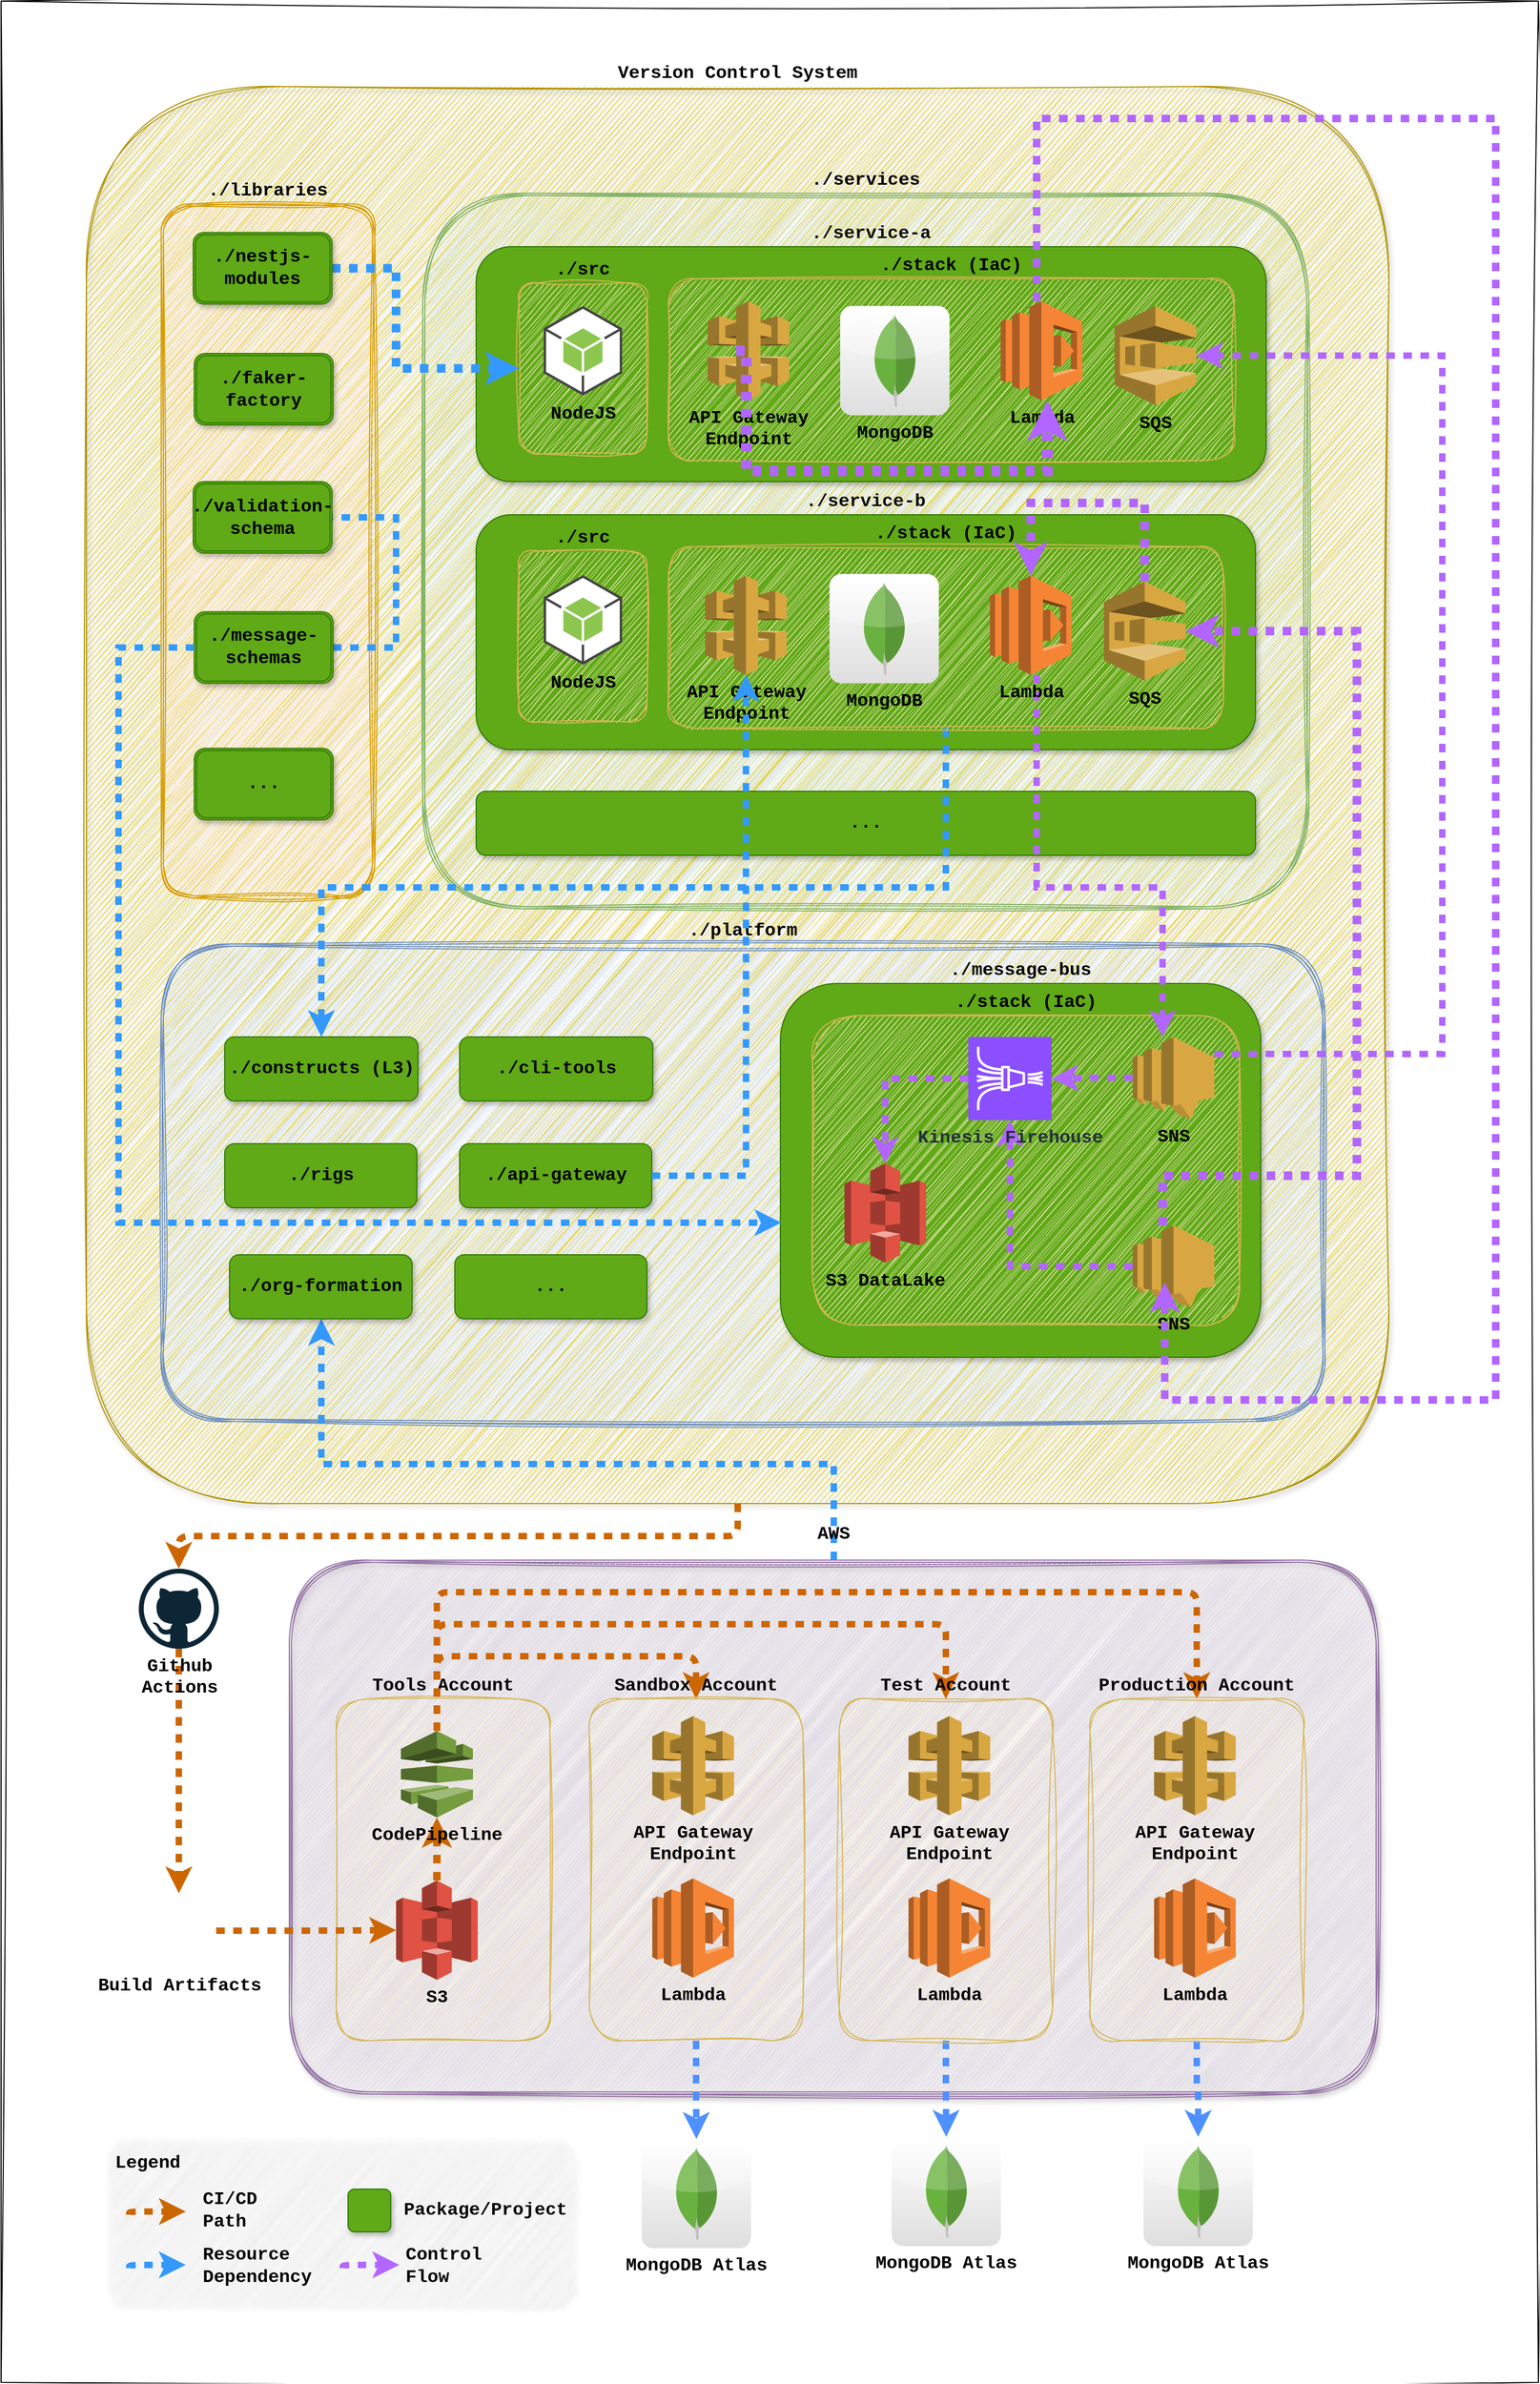 <mxfile version="22.0.8" type="device">
  <diagram name="Page-1" id="dF-n39GfI8d1odxkNiJK">
    <mxGraphModel dx="2049" dy="2144" grid="1" gridSize="10" guides="1" tooltips="1" connect="1" arrows="1" fold="1" page="1" pageScale="1" pageWidth="850" pageHeight="1100" math="0" shadow="0">
      <root>
        <mxCell id="0" />
        <mxCell id="1" parent="0" />
        <mxCell id="EI7FiWirIY5I7oA7hFFx-70" value="" style="rounded=0;whiteSpace=wrap;html=1;sketch=1;curveFitting=1;jiggle=2;fontFamily=Courier New;fontSize=17;fontStyle=1" parent="1" vertex="1">
          <mxGeometry x="720" y="-490" width="1440" height="2230" as="geometry" />
        </mxCell>
        <mxCell id="EI7FiWirIY5I7oA7hFFx-24" value="Version Control System" style="rounded=1;whiteSpace=wrap;html=1;labelPosition=center;verticalLabelPosition=top;align=center;verticalAlign=bottom;fillColor=#e3c800;fontColor=#000000;strokeColor=#B09500;sketch=1;curveFitting=1;jiggle=2;fontFamily=Courier New;fontSize=17;shadow=1;fontStyle=1" parent="1" vertex="1">
          <mxGeometry x="800" y="-410" width="1220" height="1327" as="geometry" />
        </mxCell>
        <mxCell id="EI7FiWirIY5I7oA7hFFx-10" value="./services" style="shape=ext;double=1;rounded=1;whiteSpace=wrap;html=1;labelPosition=center;verticalLabelPosition=top;align=center;verticalAlign=bottom;fillColor=#d5e8d4;strokeColor=#82b366;sketch=1;curveFitting=1;jiggle=2;fontFamily=Courier New;fontSize=17;fontStyle=1" parent="1" vertex="1">
          <mxGeometry x="1115" y="-310" width="830" height="670" as="geometry" />
        </mxCell>
        <mxCell id="WqGZrp7BVqVGv2jiAwjA-20" value="&lt;font color=&quot;#0d0d0d&quot; style=&quot;font-size: 17px;&quot;&gt;...&lt;/font&gt;" style="rounded=1;whiteSpace=wrap;html=1;labelPosition=center;verticalLabelPosition=middle;align=center;verticalAlign=middle;fillColor=#60a917;strokeColor=#2D7600;fontFamily=Courier New;fontSize=17;fontColor=#ffffff;glass=0;shadow=1;fontStyle=1" parent="1" vertex="1">
          <mxGeometry x="1165" y="250" width="730" height="60" as="geometry" />
        </mxCell>
        <mxCell id="EI7FiWirIY5I7oA7hFFx-61" value="./platform" style="shape=ext;double=1;rounded=1;whiteSpace=wrap;html=1;labelPosition=center;verticalLabelPosition=top;align=center;verticalAlign=bottom;fillColor=#dae8fc;strokeColor=#6c8ebf;sketch=1;curveFitting=1;jiggle=2;fontFamily=Courier New;fontSize=17;fontStyle=1" parent="1" vertex="1">
          <mxGeometry x="870" y="393" width="1090" height="447" as="geometry" />
        </mxCell>
        <mxCell id="gmSeYbMX4NVRiQZjB8PG-4" value="./message-bus" style="rounded=1;whiteSpace=wrap;html=1;fillColor=#60a917;strokeColor=#2D7600;fontFamily=Courier New;fontSize=17;fontColor=#050505;glass=0;shadow=1;labelPosition=center;verticalLabelPosition=top;align=center;verticalAlign=bottom;fontStyle=1" vertex="1" parent="1">
          <mxGeometry x="1450" y="430" width="450" height="350" as="geometry" />
        </mxCell>
        <mxCell id="gmSeYbMX4NVRiQZjB8PG-7" value="./stack (IaC)" style="rounded=1;whiteSpace=wrap;html=1;labelPosition=center;verticalLabelPosition=top;align=center;verticalAlign=bottom;sketch=1;curveFitting=1;jiggle=2;fontFamily=Courier New;fontSize=17;fillColor=#fff2cc;strokeColor=#d6b656;fontStyle=1" vertex="1" parent="1">
          <mxGeometry x="1480" y="460" width="400" height="290" as="geometry" />
        </mxCell>
        <mxCell id="WqGZrp7BVqVGv2jiAwjA-95" value="" style="rounded=1;whiteSpace=wrap;html=1;glass=0;shadow=1;sketch=1;curveFitting=1;jiggle=2;fillColor=#f5f5f5;fontColor=#333333;strokeColor=none;fontFamily=Courier New;fontSize=17;fontStyle=1" parent="1" vertex="1">
          <mxGeometry x="818" y="1510" width="440" height="160" as="geometry" />
        </mxCell>
        <mxCell id="gmSeYbMX4NVRiQZjB8PG-27" style="edgeStyle=orthogonalEdgeStyle;rounded=0;orthogonalLoop=1;jettySize=auto;html=1;flowAnimation=1;strokeWidth=6;strokeColor=#3399FF;fontFamily=Courier New;fontSize=17;fontStyle=1" edge="1" parent="1" source="EI7FiWirIY5I7oA7hFFx-66" target="EI7FiWirIY5I7oA7hFFx-23">
          <mxGeometry relative="1" as="geometry">
            <Array as="points">
              <mxPoint x="1500" y="880" />
              <mxPoint x="1020" y="880" />
            </Array>
          </mxGeometry>
        </mxCell>
        <mxCell id="EI7FiWirIY5I7oA7hFFx-66" value="&lt;div style=&quot;font-size: 17px;&quot;&gt;AWS&lt;/div&gt;&lt;div style=&quot;font-size: 17px;&quot;&gt;&lt;br style=&quot;font-size: 17px;&quot;&gt;&lt;/div&gt;" style="shape=ext;double=1;rounded=1;whiteSpace=wrap;html=1;labelPosition=center;verticalLabelPosition=top;align=center;verticalAlign=bottom;sketch=1;curveFitting=1;jiggle=2;fontFamily=Courier New;fontSize=17;spacing=-7;fillColor=#e1d5e7;strokeColor=#9673a6;shadow=1;fontStyle=1" parent="1" vertex="1">
          <mxGeometry x="990" y="970" width="1020" height="500" as="geometry" />
        </mxCell>
        <mxCell id="EI7FiWirIY5I7oA7hFFx-15" value="&lt;font color=&quot;#0d0d0d&quot; style=&quot;font-size: 17px;&quot;&gt;./service-a&lt;/font&gt;" style="rounded=1;whiteSpace=wrap;html=1;labelPosition=center;verticalLabelPosition=top;align=center;verticalAlign=bottom;fillColor=#60a917;strokeColor=#2D7600;fontFamily=Courier New;fontSize=17;fontColor=#ffffff;glass=0;shadow=1;fontStyle=1" parent="1" vertex="1">
          <mxGeometry x="1165" y="-260" width="740" height="220" as="geometry" />
        </mxCell>
        <mxCell id="WqGZrp7BVqVGv2jiAwjA-3" value="./src" style="rounded=1;whiteSpace=wrap;html=1;labelPosition=center;verticalLabelPosition=top;align=center;verticalAlign=bottom;sketch=1;curveFitting=1;jiggle=2;fontFamily=Courier New;fontSize=17;fillColor=#fff2cc;strokeColor=#d6b656;fontStyle=1" parent="1" vertex="1">
          <mxGeometry x="1205" y="-226" width="120" height="160" as="geometry" />
        </mxCell>
        <mxCell id="EI7FiWirIY5I7oA7hFFx-44" value="&lt;div style=&quot;font-size: 17px;&quot;&gt;Tools Account&lt;/div&gt;" style="rounded=1;whiteSpace=wrap;html=1;labelPosition=center;verticalLabelPosition=top;align=center;verticalAlign=bottom;fillColor=#fff2cc;strokeColor=#d6b656;sketch=1;curveFitting=1;jiggle=2;fontFamily=Courier New;fontSize=17;fontStyle=1" parent="1" vertex="1">
          <mxGeometry x="1034" y="1100" width="200" height="320" as="geometry" />
        </mxCell>
        <mxCell id="EI7FiWirIY5I7oA7hFFx-11" value="./libraries" style="shape=ext;double=1;rounded=1;whiteSpace=wrap;html=1;labelPosition=center;verticalLabelPosition=top;align=center;verticalAlign=bottom;fillColor=#ffe6cc;strokeColor=#d79b00;sketch=1;curveFitting=1;jiggle=2;fontFamily=Courier New;fontSize=17;fontStyle=1" parent="1" vertex="1">
          <mxGeometry x="870" y="-300" width="200" height="650" as="geometry" />
        </mxCell>
        <mxCell id="EI7FiWirIY5I7oA7hFFx-47" style="edgeStyle=orthogonalEdgeStyle;orthogonalLoop=0;jettySize=auto;html=1;strokeWidth=6;rounded=1;shadow=0;fontFamily=Courier New;fontSize=17;flowAnimation=1;strokeColor=#CC6600;arcSize=20;startFill=1;comic=0;enumerate=0;orthogonal=0;noJump=0;fontStyle=1" parent="1" source="EI7FiWirIY5I7oA7hFFx-24" target="EI7FiWirIY5I7oA7hFFx-5" edge="1">
          <mxGeometry relative="1" as="geometry">
            <mxPoint x="-280" y="530" as="targetPoint" />
          </mxGeometry>
        </mxCell>
        <mxCell id="EI7FiWirIY5I7oA7hFFx-17" value="./stack (IaC)" style="rounded=1;whiteSpace=wrap;html=1;labelPosition=center;verticalLabelPosition=top;align=center;verticalAlign=bottom;sketch=1;curveFitting=1;jiggle=2;fontFamily=Courier New;fontSize=17;fillColor=#fff2cc;strokeColor=#d6b656;fontStyle=1" parent="1" vertex="1">
          <mxGeometry x="1345" y="-230" width="530" height="170" as="geometry" />
        </mxCell>
        <mxCell id="EI7FiWirIY5I7oA7hFFx-1" value="&lt;div style=&quot;font-size: 17px;&quot;&gt;Lambda&lt;/div&gt;&lt;div style=&quot;font-size: 17px;&quot;&gt;&lt;br style=&quot;font-size: 17px;&quot;&gt;&lt;/div&gt;" style="outlineConnect=0;dashed=0;verticalLabelPosition=bottom;verticalAlign=top;align=center;html=1;shape=mxgraph.aws3.lambda;fillColor=#F58534;gradientColor=none;fontFamily=Courier New;fontSize=17;fontStyle=1" parent="1" vertex="1">
          <mxGeometry x="1656.25" y="-209" width="76.5" height="93" as="geometry" />
        </mxCell>
        <mxCell id="EI7FiWirIY5I7oA7hFFx-2" value="&lt;div style=&quot;font-size: 17px;&quot;&gt;API Gateway&lt;/div&gt;&lt;div style=&quot;font-size: 17px;&quot;&gt;Endpoint&lt;/div&gt;" style="outlineConnect=0;dashed=0;verticalLabelPosition=bottom;verticalAlign=top;align=center;html=1;shape=mxgraph.aws3.api_gateway;fillColor=#D9A741;gradientColor=none;fontFamily=Courier New;fontSize=17;fontStyle=1" parent="1" vertex="1">
          <mxGeometry x="1381.75" y="-209" width="76.5" height="93" as="geometry" />
        </mxCell>
        <mxCell id="EI7FiWirIY5I7oA7hFFx-75" style="edgeStyle=orthogonalEdgeStyle;rounded=0;orthogonalLoop=1;jettySize=auto;html=1;strokeWidth=7;fontFamily=Courier New;fontSize=17;strokeColor=#CC6600;flowAnimation=1;fontStyle=1" parent="1" source="EI7FiWirIY5I7oA7hFFx-4" target="EI7FiWirIY5I7oA7hFFx-7" edge="1">
          <mxGeometry relative="1" as="geometry" />
        </mxCell>
        <mxCell id="EI7FiWirIY5I7oA7hFFx-4" value="&lt;div style=&quot;font-size: 17px;&quot;&gt;S3&lt;/div&gt;" style="outlineConnect=0;dashed=0;verticalLabelPosition=bottom;verticalAlign=top;align=center;html=1;shape=mxgraph.aws3.s3;fillColor=#E05243;gradientColor=none;fontFamily=Courier New;fontSize=17;fontStyle=1" parent="1" vertex="1">
          <mxGeometry x="1090" y="1270" width="76.5" height="93" as="geometry" />
        </mxCell>
        <mxCell id="EI7FiWirIY5I7oA7hFFx-29" style="edgeStyle=orthogonalEdgeStyle;orthogonalLoop=0;jettySize=auto;html=1;strokeWidth=6;rounded=1;shadow=0;fontFamily=Courier New;fontSize=17;flowAnimation=1;strokeColor=#CC6600;arcSize=20;startFill=1;comic=0;enumerate=0;orthogonal=0;noJump=0;fontStyle=1" parent="1" source="EI7FiWirIY5I7oA7hFFx-5" target="EI7FiWirIY5I7oA7hFFx-6" edge="1">
          <mxGeometry relative="1" as="geometry" />
        </mxCell>
        <mxCell id="EI7FiWirIY5I7oA7hFFx-5" value="&lt;div style=&quot;font-size: 17px;&quot;&gt;Github&lt;/div&gt;&lt;div style=&quot;font-size: 17px;&quot;&gt;Actions&lt;br style=&quot;font-size: 17px;&quot;&gt;&lt;/div&gt;" style="dashed=0;outlineConnect=0;html=1;align=center;labelPosition=center;verticalLabelPosition=bottom;verticalAlign=top;shape=mxgraph.weblogos.github;fontFamily=Courier New;fontSize=17;fontStyle=1" parent="1" vertex="1">
          <mxGeometry x="849" y="978" width="75" height="75" as="geometry" />
        </mxCell>
        <mxCell id="EI7FiWirIY5I7oA7hFFx-26" style="edgeStyle=orthogonalEdgeStyle;orthogonalLoop=0;jettySize=auto;html=1;strokeWidth=6;rounded=1;shadow=0;fontFamily=Courier New;fontSize=17;flowAnimation=1;strokeColor=#CC6600;arcSize=20;startFill=1;comic=0;enumerate=0;orthogonal=0;noJump=0;fontStyle=1" parent="1" source="EI7FiWirIY5I7oA7hFFx-6" target="EI7FiWirIY5I7oA7hFFx-4" edge="1">
          <mxGeometry relative="1" as="geometry" />
        </mxCell>
        <mxCell id="WqGZrp7BVqVGv2jiAwjA-65" style="edgeStyle=orthogonalEdgeStyle;rounded=1;orthogonalLoop=0;jettySize=auto;html=1;strokeWidth=6;flowAnimation=1;strokeColor=#CC6600;arcSize=20;startFill=1;comic=0;enumerate=0;orthogonal=0;noJump=0;shadow=0;fontFamily=Courier New;fontSize=17;fontStyle=1" parent="1" source="EI7FiWirIY5I7oA7hFFx-7" target="WqGZrp7BVqVGv2jiAwjA-38" edge="1">
          <mxGeometry relative="1" as="geometry">
            <Array as="points">
              <mxPoint x="1128" y="1060" />
              <mxPoint x="1371" y="1060" />
            </Array>
          </mxGeometry>
        </mxCell>
        <mxCell id="WqGZrp7BVqVGv2jiAwjA-66" style="edgeStyle=orthogonalEdgeStyle;rounded=1;orthogonalLoop=0;jettySize=auto;html=1;strokeWidth=6;flowAnimation=1;strokeColor=#CC6600;arcSize=20;startFill=1;comic=0;enumerate=0;orthogonal=0;noJump=0;shadow=0;fontFamily=Courier New;fontSize=17;fontStyle=1" parent="1" source="EI7FiWirIY5I7oA7hFFx-7" target="WqGZrp7BVqVGv2jiAwjA-39" edge="1">
          <mxGeometry relative="1" as="geometry">
            <Array as="points">
              <mxPoint x="1128" y="1030" />
              <mxPoint x="1605" y="1030" />
            </Array>
          </mxGeometry>
        </mxCell>
        <mxCell id="WqGZrp7BVqVGv2jiAwjA-67" style="edgeStyle=orthogonalEdgeStyle;rounded=1;orthogonalLoop=0;jettySize=auto;html=1;strokeWidth=6;flowAnimation=1;strokeColor=#CC6600;arcSize=20;startFill=1;comic=0;enumerate=0;orthogonal=0;noJump=0;shadow=0;fontFamily=Courier New;fontSize=17;fontStyle=1" parent="1" source="EI7FiWirIY5I7oA7hFFx-7" target="WqGZrp7BVqVGv2jiAwjA-40" edge="1">
          <mxGeometry relative="1" as="geometry">
            <Array as="points">
              <mxPoint x="1128" y="1000" />
              <mxPoint x="1840" y="1000" />
            </Array>
          </mxGeometry>
        </mxCell>
        <mxCell id="EI7FiWirIY5I7oA7hFFx-7" value="&lt;div style=&quot;font-size: 17px;&quot;&gt;CodePipeline&lt;/div&gt;&lt;div style=&quot;font-size: 17px;&quot;&gt;&lt;br style=&quot;font-size: 17px;&quot;&gt;&lt;/div&gt;" style="outlineConnect=0;dashed=0;verticalLabelPosition=bottom;verticalAlign=top;align=center;html=1;shape=mxgraph.aws3.codepipeline;fillColor=#759C3E;gradientColor=none;fontFamily=Courier New;fontSize=17;fontStyle=1" parent="1" vertex="1">
          <mxGeometry x="1094.5" y="1130" width="67.5" height="81" as="geometry" />
        </mxCell>
        <mxCell id="EI7FiWirIY5I7oA7hFFx-21" value="./rigs" style="rounded=1;whiteSpace=wrap;html=1;fillColor=#60a917;strokeColor=#2D7600;glass=0;shadow=1;fontFamily=Courier New;fontSize=17;fontColor=#050505;fontStyle=1" parent="1" vertex="1">
          <mxGeometry x="929.5" y="580" width="180" height="60" as="geometry" />
        </mxCell>
        <mxCell id="EI7FiWirIY5I7oA7hFFx-22" value="&lt;div style=&quot;font-size: 17px;&quot;&gt;./constructs (L3)&lt;br style=&quot;font-size: 17px;&quot;&gt;&lt;/div&gt;" style="rounded=1;whiteSpace=wrap;html=1;fillColor=#60a917;strokeColor=#2D7600;fontFamily=Courier New;fontSize=17;fontColor=#050505;glass=0;shadow=1;fontStyle=1" parent="1" vertex="1">
          <mxGeometry x="929.5" y="480" width="181" height="60" as="geometry" />
        </mxCell>
        <mxCell id="EI7FiWirIY5I7oA7hFFx-23" value="./org-formation" style="rounded=1;whiteSpace=wrap;html=1;fillColor=#60a917;strokeColor=#2D7600;fontFamily=Courier New;fontSize=17;fontColor=#050505;glass=0;shadow=1;fontStyle=1" parent="1" vertex="1">
          <mxGeometry x="934" y="684" width="171" height="60" as="geometry" />
        </mxCell>
        <mxCell id="EI7FiWirIY5I7oA7hFFx-55" value="./faker-factory" style="shape=ext;double=1;rounded=1;whiteSpace=wrap;html=1;labelPosition=center;verticalLabelPosition=middle;align=center;verticalAlign=middle;fillColor=#60a917;strokeColor=#2D7600;fontFamily=Courier New;fontSize=17;fontColor=#000000;glass=0;shadow=1;fontStyle=1" parent="1" vertex="1">
          <mxGeometry x="901" y="-160" width="130" height="67" as="geometry" />
        </mxCell>
        <mxCell id="EI7FiWirIY5I7oA7hFFx-56" value="..." style="shape=ext;double=1;rounded=1;whiteSpace=wrap;html=1;labelPosition=center;verticalLabelPosition=middle;align=center;verticalAlign=middle;fillColor=#60a917;strokeColor=#2D7600;fontFamily=Courier New;fontSize=17;fontColor=#000000;glass=0;shadow=1;fontStyle=1" parent="1" vertex="1">
          <mxGeometry x="901" y="209.75" width="130" height="67" as="geometry" />
        </mxCell>
        <mxCell id="gmSeYbMX4NVRiQZjB8PG-39" style="edgeStyle=orthogonalEdgeStyle;rounded=0;orthogonalLoop=1;jettySize=auto;html=1;strokeColor=#3399FF;strokeWidth=8;flowAnimation=1;" edge="1" parent="1" source="EI7FiWirIY5I7oA7hFFx-59" target="WqGZrp7BVqVGv2jiAwjA-3">
          <mxGeometry relative="1" as="geometry">
            <Array as="points">
              <mxPoint x="1090" y="-240" />
              <mxPoint x="1090" y="-146" />
            </Array>
          </mxGeometry>
        </mxCell>
        <mxCell id="EI7FiWirIY5I7oA7hFFx-59" value="./nestjs-modules" style="shape=ext;double=1;rounded=1;whiteSpace=wrap;html=1;labelPosition=center;verticalLabelPosition=middle;align=center;verticalAlign=middle;fillColor=#60a917;strokeColor=#2D7600;fontFamily=Courier New;fontSize=17;fontColor=#000000;glass=0;shadow=1;fontStyle=1" parent="1" vertex="1">
          <mxGeometry x="900" y="-273.25" width="130" height="67" as="geometry" />
        </mxCell>
        <mxCell id="EI7FiWirIY5I7oA7hFFx-62" value="..." style="rounded=1;whiteSpace=wrap;html=1;fillColor=#60a917;strokeColor=#2D7600;fontFamily=Courier New;fontSize=17;fontColor=#050505;glass=0;shadow=1;fontStyle=1" parent="1" vertex="1">
          <mxGeometry x="1145" y="684" width="180" height="60" as="geometry" />
        </mxCell>
        <mxCell id="EI7FiWirIY5I7oA7hFFx-3" value="&lt;div style=&quot;font-size: 17px;&quot;&gt;NodeJS&lt;/div&gt;" style="outlineConnect=0;dashed=0;verticalLabelPosition=bottom;verticalAlign=top;align=center;html=1;shape=mxgraph.aws3.android;fillColor=#8CC64F;gradientColor=none;fontFamily=Courier New;fontSize=17;fontStyle=1" parent="1" vertex="1">
          <mxGeometry x="1228.25" y="-204.5" width="73.5" height="84" as="geometry" />
        </mxCell>
        <mxCell id="WqGZrp7BVqVGv2jiAwjA-7" value="&lt;font color=&quot;#0d0d0d&quot; style=&quot;font-size: 17px;&quot;&gt;./service-b&lt;/font&gt;" style="rounded=1;whiteSpace=wrap;html=1;labelPosition=center;verticalLabelPosition=top;align=center;verticalAlign=bottom;fillColor=#60a917;strokeColor=#2D7600;fontFamily=Courier New;fontSize=17;fontColor=#ffffff;glass=0;shadow=1;fontStyle=1" parent="1" vertex="1">
          <mxGeometry x="1165" y="-9" width="730" height="220" as="geometry" />
        </mxCell>
        <mxCell id="WqGZrp7BVqVGv2jiAwjA-8" value="./src" style="rounded=1;whiteSpace=wrap;html=1;labelPosition=center;verticalLabelPosition=top;align=center;verticalAlign=bottom;sketch=1;curveFitting=1;jiggle=2;fontFamily=Courier New;fontSize=17;fillColor=#fff2cc;strokeColor=#d6b656;fontStyle=1" parent="1" vertex="1">
          <mxGeometry x="1205" y="25" width="120" height="160" as="geometry" />
        </mxCell>
        <mxCell id="gmSeYbMX4NVRiQZjB8PG-26" style="edgeStyle=orthogonalEdgeStyle;rounded=0;orthogonalLoop=1;jettySize=auto;html=1;entryX=0.5;entryY=0;entryDx=0;entryDy=0;flowAnimation=1;strokeWidth=6;strokeColor=#3399FF;fontFamily=Courier New;fontSize=17;fontStyle=1" edge="1" parent="1" source="WqGZrp7BVqVGv2jiAwjA-9" target="EI7FiWirIY5I7oA7hFFx-22">
          <mxGeometry relative="1" as="geometry">
            <Array as="points">
              <mxPoint x="1605" y="340" />
              <mxPoint x="1020" y="340" />
            </Array>
          </mxGeometry>
        </mxCell>
        <mxCell id="WqGZrp7BVqVGv2jiAwjA-9" value="./stack (IaC)" style="rounded=1;whiteSpace=wrap;html=1;labelPosition=center;verticalLabelPosition=top;align=center;verticalAlign=bottom;sketch=1;curveFitting=1;jiggle=2;fontFamily=Courier New;fontSize=17;fillColor=#fff2cc;strokeColor=#d6b656;fontStyle=1" parent="1" vertex="1">
          <mxGeometry x="1345" y="21" width="520" height="170" as="geometry" />
        </mxCell>
        <mxCell id="gmSeYbMX4NVRiQZjB8PG-21" style="edgeStyle=orthogonalEdgeStyle;rounded=0;orthogonalLoop=1;jettySize=auto;html=1;flowAnimation=1;strokeWidth=6;strokeColor=#B266FF;fontFamily=Courier New;fontSize=17;fontStyle=1" edge="1" parent="1" source="WqGZrp7BVqVGv2jiAwjA-10" target="gmSeYbMX4NVRiQZjB8PG-11">
          <mxGeometry relative="1" as="geometry">
            <Array as="points">
              <mxPoint x="1690" y="340" />
              <mxPoint x="1808" y="340" />
            </Array>
          </mxGeometry>
        </mxCell>
        <mxCell id="WqGZrp7BVqVGv2jiAwjA-10" value="&lt;div style=&quot;font-size: 17px;&quot;&gt;Lambda&lt;/div&gt;" style="outlineConnect=0;dashed=0;verticalLabelPosition=bottom;verticalAlign=top;align=center;html=1;shape=mxgraph.aws3.lambda;fillColor=#F58534;gradientColor=none;fontFamily=Courier New;fontSize=17;fontStyle=1" parent="1" vertex="1">
          <mxGeometry x="1646.25" y="48" width="76.5" height="93" as="geometry" />
        </mxCell>
        <mxCell id="WqGZrp7BVqVGv2jiAwjA-11" value="&lt;div style=&quot;font-size: 17px;&quot;&gt;NodeJS&lt;/div&gt;" style="outlineConnect=0;dashed=0;verticalLabelPosition=bottom;verticalAlign=top;align=center;html=1;shape=mxgraph.aws3.android;fillColor=#8CC64F;gradientColor=none;fontFamily=Courier New;fontSize=17;fontStyle=1" parent="1" vertex="1">
          <mxGeometry x="1228.25" y="47.5" width="73.5" height="84" as="geometry" />
        </mxCell>
        <mxCell id="gmSeYbMX4NVRiQZjB8PG-34" style="edgeStyle=orthogonalEdgeStyle;rounded=0;orthogonalLoop=1;jettySize=auto;html=1;strokeColor=#B266FF;strokeWidth=10;flowAnimation=1;exitX=0.35;exitY=0.5;exitDx=0;exitDy=0;exitPerimeter=0;fontFamily=Courier New;fontSize=17;fontStyle=1" edge="1" parent="1" source="EI7FiWirIY5I7oA7hFFx-2" target="EI7FiWirIY5I7oA7hFFx-1">
          <mxGeometry relative="1" as="geometry">
            <Array as="points">
              <mxPoint x="1418" y="-162" />
              <mxPoint x="1418" y="-50" />
              <mxPoint x="1700" y="-50" />
            </Array>
          </mxGeometry>
        </mxCell>
        <mxCell id="WqGZrp7BVqVGv2jiAwjA-21" value="&lt;div style=&quot;font-size: 17px;&quot;&gt;API Gateway&lt;/div&gt;&lt;div style=&quot;font-size: 17px;&quot;&gt;Endpoint&lt;/div&gt;" style="outlineConnect=0;dashed=0;verticalLabelPosition=bottom;verticalAlign=top;align=center;html=1;shape=mxgraph.aws3.api_gateway;fillColor=#D9A741;gradientColor=none;fontFamily=Courier New;fontSize=17;fontStyle=1" parent="1" vertex="1">
          <mxGeometry x="1379.5" y="48" width="76.5" height="93" as="geometry" />
        </mxCell>
        <mxCell id="WqGZrp7BVqVGv2jiAwjA-22" value="MongoDB" style="dashed=0;outlineConnect=0;html=1;align=center;labelPosition=center;verticalLabelPosition=bottom;verticalAlign=top;shape=mxgraph.webicons.mongodb;gradientColor=#DFDEDE;fontSize=17;fontFamily=Courier New;fontStyle=1" parent="1" vertex="1">
          <mxGeometry x="1506" y="-204.5" width="102.4" height="102.4" as="geometry" />
        </mxCell>
        <mxCell id="WqGZrp7BVqVGv2jiAwjA-70" style="edgeStyle=orthogonalEdgeStyle;rounded=1;orthogonalLoop=0;jettySize=auto;html=1;strokeWidth=6;flowAnimation=1;strokeColor=#4F90FF;arcSize=20;startFill=1;comic=0;enumerate=0;orthogonal=0;noJump=0;shadow=0;fontFamily=Courier New;fontSize=17;fontStyle=1" parent="1" source="WqGZrp7BVqVGv2jiAwjA-38" target="WqGZrp7BVqVGv2jiAwjA-56" edge="1">
          <mxGeometry relative="1" as="geometry" />
        </mxCell>
        <mxCell id="WqGZrp7BVqVGv2jiAwjA-38" value="Sandbox Account" style="rounded=1;whiteSpace=wrap;html=1;labelPosition=center;verticalLabelPosition=top;align=center;verticalAlign=bottom;fillColor=#fff2cc;strokeColor=#d6b656;sketch=1;curveFitting=1;jiggle=2;fontFamily=Courier New;fontSize=17;fontStyle=1" parent="1" vertex="1">
          <mxGeometry x="1271" y="1100" width="200" height="320" as="geometry" />
        </mxCell>
        <mxCell id="WqGZrp7BVqVGv2jiAwjA-71" style="edgeStyle=orthogonalEdgeStyle;rounded=1;orthogonalLoop=0;jettySize=auto;html=1;strokeWidth=6;flowAnimation=1;strokeColor=#4F90FF;arcSize=20;startFill=1;comic=0;enumerate=0;orthogonal=0;noJump=0;shadow=0;fontFamily=Courier New;fontSize=17;fontStyle=1" parent="1" source="WqGZrp7BVqVGv2jiAwjA-39" target="WqGZrp7BVqVGv2jiAwjA-57" edge="1">
          <mxGeometry relative="1" as="geometry" />
        </mxCell>
        <mxCell id="WqGZrp7BVqVGv2jiAwjA-39" value="Test Account" style="rounded=1;whiteSpace=wrap;html=1;labelPosition=center;verticalLabelPosition=top;align=center;verticalAlign=bottom;fillColor=#fff2cc;strokeColor=#d6b656;sketch=1;curveFitting=1;jiggle=2;fontFamily=Courier New;fontSize=17;fontStyle=1" parent="1" vertex="1">
          <mxGeometry x="1505" y="1100" width="200" height="320" as="geometry" />
        </mxCell>
        <mxCell id="WqGZrp7BVqVGv2jiAwjA-72" style="edgeStyle=orthogonalEdgeStyle;rounded=1;orthogonalLoop=0;jettySize=auto;html=1;strokeWidth=6;flowAnimation=1;strokeColor=#4F90FF;arcSize=20;startFill=1;comic=0;enumerate=0;orthogonal=0;noJump=0;shadow=0;fontFamily=Courier New;fontSize=17;fontStyle=1" parent="1" source="WqGZrp7BVqVGv2jiAwjA-40" target="WqGZrp7BVqVGv2jiAwjA-58" edge="1">
          <mxGeometry relative="1" as="geometry" />
        </mxCell>
        <mxCell id="WqGZrp7BVqVGv2jiAwjA-40" value="Production Account" style="rounded=1;whiteSpace=wrap;html=1;labelPosition=center;verticalLabelPosition=top;align=center;verticalAlign=bottom;fillColor=#fff2cc;strokeColor=#d6b656;sketch=1;curveFitting=1;jiggle=2;fontFamily=Courier New;fontSize=17;fontStyle=1" parent="1" vertex="1">
          <mxGeometry x="1740" y="1100" width="200" height="320" as="geometry" />
        </mxCell>
        <mxCell id="WqGZrp7BVqVGv2jiAwjA-45" value="&lt;div style=&quot;font-size: 17px;&quot;&gt;Lambda&lt;/div&gt;" style="outlineConnect=0;dashed=0;verticalLabelPosition=bottom;verticalAlign=top;align=center;html=1;shape=mxgraph.aws3.lambda;fillColor=#F58534;gradientColor=none;fontFamily=Courier New;fontSize=17;fontStyle=1" parent="1" vertex="1">
          <mxGeometry x="1330" y="1268" width="76.5" height="93" as="geometry" />
        </mxCell>
        <mxCell id="WqGZrp7BVqVGv2jiAwjA-48" value="&lt;div style=&quot;font-size: 17px;&quot;&gt;API Gateway&lt;/div&gt;&lt;div style=&quot;font-size: 17px;&quot;&gt;Endpoint&lt;/div&gt;" style="outlineConnect=0;dashed=0;verticalLabelPosition=bottom;verticalAlign=top;align=center;html=1;shape=mxgraph.aws3.api_gateway;fillColor=#D9A741;gradientColor=none;fontFamily=Courier New;fontSize=17;fontStyle=1" parent="1" vertex="1">
          <mxGeometry x="1330" y="1116" width="76.5" height="93" as="geometry" />
        </mxCell>
        <mxCell id="WqGZrp7BVqVGv2jiAwjA-50" value="&lt;div style=&quot;font-size: 17px;&quot;&gt;Lambda&lt;/div&gt;" style="outlineConnect=0;dashed=0;verticalLabelPosition=bottom;verticalAlign=top;align=center;html=1;shape=mxgraph.aws3.lambda;fillColor=#F58534;gradientColor=none;fontFamily=Courier New;fontSize=17;fontStyle=1" parent="1" vertex="1">
          <mxGeometry x="1570" y="1268" width="76.5" height="93" as="geometry" />
        </mxCell>
        <mxCell id="WqGZrp7BVqVGv2jiAwjA-52" value="&lt;div style=&quot;font-size: 17px;&quot;&gt;API Gateway&lt;/div&gt;&lt;div style=&quot;font-size: 17px;&quot;&gt;Endpoint&lt;/div&gt;" style="outlineConnect=0;dashed=0;verticalLabelPosition=bottom;verticalAlign=top;align=center;html=1;shape=mxgraph.aws3.api_gateway;fillColor=#D9A741;gradientColor=none;fontFamily=Courier New;fontSize=17;fontStyle=1" parent="1" vertex="1">
          <mxGeometry x="1570" y="1116" width="76.5" height="93" as="geometry" />
        </mxCell>
        <mxCell id="WqGZrp7BVqVGv2jiAwjA-53" value="&lt;div style=&quot;font-size: 17px;&quot;&gt;Lambda&lt;/div&gt;" style="outlineConnect=0;dashed=0;verticalLabelPosition=bottom;verticalAlign=top;align=center;html=1;shape=mxgraph.aws3.lambda;fillColor=#F58534;gradientColor=none;fontFamily=Courier New;fontSize=17;fontStyle=1" parent="1" vertex="1">
          <mxGeometry x="1800" y="1268" width="76.5" height="93" as="geometry" />
        </mxCell>
        <mxCell id="WqGZrp7BVqVGv2jiAwjA-55" value="&lt;div style=&quot;font-size: 17px;&quot;&gt;API Gateway&lt;/div&gt;&lt;div style=&quot;font-size: 17px;&quot;&gt;Endpoint&lt;/div&gt;" style="outlineConnect=0;dashed=0;verticalLabelPosition=bottom;verticalAlign=top;align=center;html=1;shape=mxgraph.aws3.api_gateway;fillColor=#D9A741;gradientColor=none;fontFamily=Courier New;fontSize=17;fontStyle=1" parent="1" vertex="1">
          <mxGeometry x="1800" y="1116" width="76.5" height="93" as="geometry" />
        </mxCell>
        <mxCell id="WqGZrp7BVqVGv2jiAwjA-56" value="MongoDB Atlas" style="dashed=0;outlineConnect=0;html=1;align=center;labelPosition=center;verticalLabelPosition=bottom;verticalAlign=top;shape=mxgraph.webicons.mongodb;gradientColor=#DFDEDE;fontSize=17;fontFamily=Courier New;fontStyle=1" parent="1" vertex="1">
          <mxGeometry x="1320.1" y="1512" width="102.4" height="102.4" as="geometry" />
        </mxCell>
        <mxCell id="WqGZrp7BVqVGv2jiAwjA-57" value="MongoDB Atlas" style="dashed=0;outlineConnect=0;html=1;align=center;labelPosition=center;verticalLabelPosition=bottom;verticalAlign=top;shape=mxgraph.webicons.mongodb;gradientColor=#DFDEDE;fontSize=17;fontFamily=Courier New;fontStyle=1" parent="1" vertex="1">
          <mxGeometry x="1554.1" y="1510" width="102.4" height="102.4" as="geometry" />
        </mxCell>
        <mxCell id="WqGZrp7BVqVGv2jiAwjA-58" value="MongoDB Atlas" style="dashed=0;outlineConnect=0;html=1;align=center;labelPosition=center;verticalLabelPosition=bottom;verticalAlign=top;shape=mxgraph.webicons.mongodb;gradientColor=#DFDEDE;fontSize=17;fontFamily=Courier New;fontStyle=1" parent="1" vertex="1">
          <mxGeometry x="1790.1" y="1510" width="102.4" height="102.4" as="geometry" />
        </mxCell>
        <mxCell id="WqGZrp7BVqVGv2jiAwjA-68" value="MongoDB" style="dashed=0;outlineConnect=0;html=1;align=center;labelPosition=center;verticalLabelPosition=bottom;verticalAlign=top;shape=mxgraph.webicons.mongodb;gradientColor=#DFDEDE;fontSize=17;fontFamily=Courier New;fontStyle=1" parent="1" vertex="1">
          <mxGeometry x="1496" y="46.5" width="102.4" height="102.4" as="geometry" />
        </mxCell>
        <mxCell id="WqGZrp7BVqVGv2jiAwjA-78" value="&amp;nbsp;Package/Project" style="rounded=1;whiteSpace=wrap;html=1;fillColor=#60a917;strokeColor=#2D7600;glass=0;shadow=1;fontFamily=Courier New;fontSize=17;fontColor=#050505;labelPosition=right;verticalLabelPosition=middle;align=left;verticalAlign=middle;fontStyle=1" parent="1" vertex="1">
          <mxGeometry x="1045" y="1559" width="40" height="40" as="geometry" />
        </mxCell>
        <mxCell id="WqGZrp7BVqVGv2jiAwjA-85" style="edgeStyle=orthogonalEdgeStyle;orthogonalLoop=0;jettySize=auto;html=1;strokeWidth=6;rounded=1;shadow=0;fontFamily=Courier New;fontSize=17;flowAnimation=1;strokeColor=#CC6600;arcSize=20;startFill=1;comic=0;enumerate=0;orthogonal=0;noJump=0;fontStyle=1" parent="1" edge="1">
          <mxGeometry relative="1" as="geometry">
            <mxPoint x="840" y="1583" as="sourcePoint" />
            <mxPoint x="893" y="1580" as="targetPoint" />
            <Array as="points">
              <mxPoint x="860" y="1580" />
              <mxPoint x="860" y="1580" />
            </Array>
          </mxGeometry>
        </mxCell>
        <mxCell id="WqGZrp7BVqVGv2jiAwjA-86" style="edgeStyle=orthogonalEdgeStyle;orthogonalLoop=0;jettySize=auto;html=1;strokeWidth=6;rounded=1;shadow=0;fontFamily=Courier New;fontSize=17;flowAnimation=1;strokeColor=#3399FF;arcSize=20;startFill=1;comic=0;enumerate=0;orthogonal=0;noJump=0;fontStyle=1" parent="1" edge="1">
          <mxGeometry relative="1" as="geometry">
            <mxPoint x="840" y="1633" as="sourcePoint" />
            <mxPoint x="893" y="1630" as="targetPoint" />
            <Array as="points">
              <mxPoint x="860" y="1630" />
              <mxPoint x="860" y="1630" />
            </Array>
          </mxGeometry>
        </mxCell>
        <mxCell id="WqGZrp7BVqVGv2jiAwjA-87" value="CI/CD Path" style="rounded=1;whiteSpace=wrap;html=1;fillColor=none;strokeColor=none;glass=0;shadow=1;fontFamily=Courier New;fontSize=17;fontColor=#050505;labelPosition=right;verticalLabelPosition=middle;align=left;verticalAlign=middle;fontStyle=1" parent="1" vertex="1">
          <mxGeometry x="867" y="1559" width="40" height="40" as="geometry" />
        </mxCell>
        <mxCell id="WqGZrp7BVqVGv2jiAwjA-88" value="Resource Dependency" style="rounded=1;whiteSpace=wrap;html=1;fillColor=none;strokeColor=none;glass=0;shadow=1;fontFamily=Courier New;fontSize=17;fontColor=#050505;labelPosition=right;verticalLabelPosition=middle;align=left;verticalAlign=middle;fontStyle=1" parent="1" vertex="1">
          <mxGeometry x="867" y="1611" width="40" height="40" as="geometry" />
        </mxCell>
        <mxCell id="WqGZrp7BVqVGv2jiAwjA-91" value="&lt;font style=&quot;font-size: 17px;&quot;&gt;Legend&lt;/font&gt;" style="text;html=1;align=center;verticalAlign=middle;resizable=0;points=[];autosize=1;strokeColor=none;fillColor=none;fontFamily=Courier New;fontSize=17;fontStyle=1" parent="1" vertex="1">
          <mxGeometry x="817" y="1520" width="80" height="30" as="geometry" />
        </mxCell>
        <mxCell id="EI7FiWirIY5I7oA7hFFx-6" value="&lt;div style=&quot;font-size: 17px;&quot;&gt;Build Artifacts&lt;/div&gt;" style="shape=image;html=1;verticalAlign=top;verticalLabelPosition=bottom;labelBackgroundColor=#ffffff;imageAspect=0;aspect=fixed;image=https://cdn0.iconfinder.com/data/icons/file-type-19/512/file__zip__compressed_-128.png;sketch=1;curveFitting=1;jiggle=2;fontFamily=Courier New;fontSize=17;fontStyle=1" parent="1" vertex="1">
          <mxGeometry x="851.5" y="1282" width="70" height="70" as="geometry" />
        </mxCell>
        <mxCell id="gmSeYbMX4NVRiQZjB8PG-1" value="&lt;div style=&quot;font-size: 17px;&quot;&gt;SQS&lt;/div&gt;" style="outlineConnect=0;dashed=0;verticalLabelPosition=bottom;verticalAlign=top;align=center;html=1;shape=mxgraph.aws3.sqs;fillColor=#D9A741;gradientColor=none;fontFamily=Courier New;fontSize=17;fontStyle=1" vertex="1" parent="1">
          <mxGeometry x="1763" y="-204.5" width="76.5" height="93" as="geometry" />
        </mxCell>
        <mxCell id="gmSeYbMX4NVRiQZjB8PG-13" style="edgeStyle=orthogonalEdgeStyle;rounded=0;orthogonalLoop=1;jettySize=auto;html=1;flowAnimation=1;strokeWidth=6;strokeColor=#B266FF;fontFamily=Courier New;fontSize=17;fontStyle=1" edge="1" parent="1" source="gmSeYbMX4NVRiQZjB8PG-5" target="gmSeYbMX4NVRiQZjB8PG-10">
          <mxGeometry relative="1" as="geometry" />
        </mxCell>
        <mxCell id="gmSeYbMX4NVRiQZjB8PG-35" style="edgeStyle=orthogonalEdgeStyle;rounded=0;orthogonalLoop=1;jettySize=auto;html=1;strokeColor=#B266FF;strokeWidth=8;flowAnimation=1;fontFamily=Courier New;fontSize=17;fontStyle=1" edge="1" parent="1" source="gmSeYbMX4NVRiQZjB8PG-5" target="gmSeYbMX4NVRiQZjB8PG-16">
          <mxGeometry relative="1" as="geometry">
            <Array as="points">
              <mxPoint x="1808" y="610" />
              <mxPoint x="1990" y="610" />
              <mxPoint x="1990" y="100" />
            </Array>
          </mxGeometry>
        </mxCell>
        <mxCell id="gmSeYbMX4NVRiQZjB8PG-5" value="SNS" style="outlineConnect=0;dashed=0;verticalLabelPosition=bottom;verticalAlign=top;align=center;html=1;shape=mxgraph.aws3.sns;fillColor=#D9A741;gradientColor=none;fontFamily=Courier New;fontSize=17;fontStyle=1" vertex="1" parent="1">
          <mxGeometry x="1780" y="656.5" width="76.5" height="76.5" as="geometry" />
        </mxCell>
        <mxCell id="gmSeYbMX4NVRiQZjB8PG-24" style="edgeStyle=orthogonalEdgeStyle;rounded=0;orthogonalLoop=1;jettySize=auto;html=1;entryX=0;entryY=0.5;entryDx=0;entryDy=0;flowAnimation=1;strokeWidth=6;strokeColor=#3399FF;fontFamily=Courier New;fontSize=17;fontStyle=1" edge="1" parent="1" source="gmSeYbMX4NVRiQZjB8PG-6" target="gmSeYbMX4NVRiQZjB8PG-8">
          <mxGeometry relative="1" as="geometry">
            <Array as="points">
              <mxPoint x="1090" y="115" />
              <mxPoint x="1090" y="-6" />
            </Array>
          </mxGeometry>
        </mxCell>
        <mxCell id="gmSeYbMX4NVRiQZjB8PG-6" value="./message-schemas" style="shape=ext;double=1;rounded=1;whiteSpace=wrap;html=1;labelPosition=center;verticalLabelPosition=middle;align=center;verticalAlign=middle;fillColor=#60a917;strokeColor=#2D7600;fontFamily=Courier New;fontSize=17;fontColor=#000000;glass=0;shadow=1;fontStyle=1" vertex="1" parent="1">
          <mxGeometry x="901" y="81.9" width="130" height="67" as="geometry" />
        </mxCell>
        <mxCell id="gmSeYbMX4NVRiQZjB8PG-8" value="./validation-schema" style="shape=ext;double=1;rounded=1;whiteSpace=wrap;html=1;labelPosition=center;verticalLabelPosition=middle;align=center;verticalAlign=middle;fillColor=#60a917;strokeColor=#2D7600;fontFamily=Courier New;fontSize=17;fontColor=#000000;glass=0;shadow=1;fontStyle=1" vertex="1" parent="1">
          <mxGeometry x="900" y="-40.0" width="130" height="67" as="geometry" />
        </mxCell>
        <mxCell id="gmSeYbMX4NVRiQZjB8PG-9" value="&lt;div style=&quot;font-size: 17px;&quot;&gt;S3 DataLake&lt;/div&gt;&lt;div style=&quot;font-size: 17px;&quot;&gt;&lt;br style=&quot;font-size: 17px;&quot;&gt;&lt;/div&gt;" style="outlineConnect=0;dashed=0;verticalLabelPosition=bottom;verticalAlign=top;align=center;html=1;shape=mxgraph.aws3.s3;fillColor=#E05243;gradientColor=none;fontFamily=Courier New;fontSize=17;fontStyle=1" vertex="1" parent="1">
          <mxGeometry x="1510" y="598.5" width="76.5" height="93" as="geometry" />
        </mxCell>
        <mxCell id="gmSeYbMX4NVRiQZjB8PG-15" style="edgeStyle=orthogonalEdgeStyle;rounded=0;orthogonalLoop=1;jettySize=auto;html=1;flowAnimation=1;strokeWidth=6;strokeColor=#B266FF;fontFamily=Courier New;fontSize=17;fontStyle=1" edge="1" parent="1" source="gmSeYbMX4NVRiQZjB8PG-10" target="gmSeYbMX4NVRiQZjB8PG-9">
          <mxGeometry relative="1" as="geometry" />
        </mxCell>
        <mxCell id="gmSeYbMX4NVRiQZjB8PG-10" value="&lt;div style=&quot;font-size: 17px;&quot;&gt;Kinesis Firehouse&lt;/div&gt;" style="sketch=0;points=[[0,0,0],[0.25,0,0],[0.5,0,0],[0.75,0,0],[1,0,0],[0,1,0],[0.25,1,0],[0.5,1,0],[0.75,1,0],[1,1,0],[0,0.25,0],[0,0.5,0],[0,0.75,0],[1,0.25,0],[1,0.5,0],[1,0.75,0]];outlineConnect=0;fontColor=#232F3E;fillColor=#8C4FFF;strokeColor=#ffffff;dashed=0;verticalLabelPosition=bottom;verticalAlign=top;align=center;html=1;fontSize=17;fontStyle=1;aspect=fixed;shape=mxgraph.aws4.resourceIcon;resIcon=mxgraph.aws4.kinesis_data_firehose;fontFamily=Courier New;" vertex="1" parent="1">
          <mxGeometry x="1626" y="480" width="78" height="78" as="geometry" />
        </mxCell>
        <mxCell id="gmSeYbMX4NVRiQZjB8PG-12" style="edgeStyle=orthogonalEdgeStyle;rounded=0;orthogonalLoop=1;jettySize=auto;html=1;flowAnimation=1;strokeWidth=6;strokeColor=#B266FF;fontFamily=Courier New;fontSize=17;fontStyle=1" edge="1" parent="1" source="gmSeYbMX4NVRiQZjB8PG-11" target="gmSeYbMX4NVRiQZjB8PG-10">
          <mxGeometry relative="1" as="geometry" />
        </mxCell>
        <mxCell id="gmSeYbMX4NVRiQZjB8PG-11" value="SNS" style="outlineConnect=0;dashed=0;verticalLabelPosition=bottom;verticalAlign=top;align=center;html=1;shape=mxgraph.aws3.sns;fillColor=#D9A741;gradientColor=none;fontFamily=Courier New;fontSize=17;fontStyle=1" vertex="1" parent="1">
          <mxGeometry x="1780" y="480" width="76.5" height="76.5" as="geometry" />
        </mxCell>
        <mxCell id="gmSeYbMX4NVRiQZjB8PG-16" value="&lt;div style=&quot;font-size: 17px;&quot;&gt;SQS&lt;/div&gt;" style="outlineConnect=0;dashed=0;verticalLabelPosition=bottom;verticalAlign=top;align=center;html=1;shape=mxgraph.aws3.sqs;fillColor=#D9A741;gradientColor=none;fontFamily=Courier New;fontSize=17;fontStyle=1" vertex="1" parent="1">
          <mxGeometry x="1753" y="53.5" width="76.5" height="93" as="geometry" />
        </mxCell>
        <mxCell id="gmSeYbMX4NVRiQZjB8PG-17" value="./cli-tools" style="rounded=1;whiteSpace=wrap;html=1;fillColor=#60a917;strokeColor=#2D7600;fontFamily=Courier New;fontSize=17;fontColor=#050505;glass=0;shadow=1;fontStyle=1" vertex="1" parent="1">
          <mxGeometry x="1149.5" y="480" width="181" height="60" as="geometry" />
        </mxCell>
        <mxCell id="gmSeYbMX4NVRiQZjB8PG-18" value="./api-gateway" style="rounded=1;whiteSpace=wrap;html=1;fillColor=#60a917;strokeColor=#2D7600;glass=0;shadow=1;fontFamily=Courier New;fontSize=17;fontColor=#050505;fontStyle=1" vertex="1" parent="1">
          <mxGeometry x="1149.5" y="580" width="180" height="60" as="geometry" />
        </mxCell>
        <mxCell id="gmSeYbMX4NVRiQZjB8PG-19" style="edgeStyle=orthogonalEdgeStyle;rounded=0;orthogonalLoop=1;jettySize=auto;html=1;flowAnimation=1;strokeWidth=6;strokeColor=#B266FF;fontFamily=Courier New;fontSize=17;fontStyle=1" edge="1" parent="1" source="gmSeYbMX4NVRiQZjB8PG-11" target="gmSeYbMX4NVRiQZjB8PG-1">
          <mxGeometry relative="1" as="geometry">
            <Array as="points">
              <mxPoint x="2070" y="496" />
              <mxPoint x="2070" y="-158" />
            </Array>
          </mxGeometry>
        </mxCell>
        <mxCell id="gmSeYbMX4NVRiQZjB8PG-22" style="edgeStyle=orthogonalEdgeStyle;rounded=0;orthogonalLoop=1;jettySize=auto;html=1;entryX=0.5;entryY=1;entryDx=0;entryDy=0;entryPerimeter=0;flowAnimation=1;strokeWidth=6;strokeColor=#3399FF;fontFamily=Courier New;fontSize=17;fontStyle=1" edge="1" parent="1" source="gmSeYbMX4NVRiQZjB8PG-18" target="WqGZrp7BVqVGv2jiAwjA-21">
          <mxGeometry relative="1" as="geometry" />
        </mxCell>
        <mxCell id="gmSeYbMX4NVRiQZjB8PG-25" style="edgeStyle=orthogonalEdgeStyle;rounded=0;orthogonalLoop=1;jettySize=auto;html=1;entryX=0.002;entryY=0.64;entryDx=0;entryDy=0;entryPerimeter=0;flowAnimation=1;strokeWidth=6;strokeColor=#3399FF;fontFamily=Courier New;fontSize=17;fontStyle=1" edge="1" parent="1" source="gmSeYbMX4NVRiQZjB8PG-6" target="gmSeYbMX4NVRiQZjB8PG-4">
          <mxGeometry relative="1" as="geometry">
            <Array as="points">
              <mxPoint x="830" y="115" />
              <mxPoint x="830" y="654" />
            </Array>
          </mxGeometry>
        </mxCell>
        <mxCell id="gmSeYbMX4NVRiQZjB8PG-29" style="edgeStyle=orthogonalEdgeStyle;orthogonalLoop=0;jettySize=auto;html=1;strokeWidth=6;rounded=1;shadow=0;fontFamily=Courier New;fontSize=17;flowAnimation=1;strokeColor=#B266FF;arcSize=20;startFill=1;comic=0;enumerate=0;orthogonal=0;noJump=0;fontStyle=1" edge="1" parent="1">
          <mxGeometry relative="1" as="geometry">
            <mxPoint x="1040" y="1633" as="sourcePoint" />
            <mxPoint x="1093" y="1630" as="targetPoint" />
            <Array as="points">
              <mxPoint x="1060" y="1630" />
              <mxPoint x="1060" y="1630" />
            </Array>
          </mxGeometry>
        </mxCell>
        <mxCell id="gmSeYbMX4NVRiQZjB8PG-30" value="Control Flow" style="rounded=1;whiteSpace=wrap;html=1;fillColor=none;strokeColor=none;glass=0;shadow=1;fontFamily=Courier New;fontSize=17;fontColor=#050505;labelPosition=right;verticalLabelPosition=middle;align=left;verticalAlign=middle;fontStyle=1" vertex="1" parent="1">
          <mxGeometry x="1057" y="1611" width="40" height="40" as="geometry" />
        </mxCell>
        <mxCell id="gmSeYbMX4NVRiQZjB8PG-32" style="edgeStyle=orthogonalEdgeStyle;rounded=0;orthogonalLoop=1;jettySize=auto;html=1;entryX=0.5;entryY=0;entryDx=0;entryDy=0;entryPerimeter=0;strokeWidth=8;flowAnimation=1;strokeColor=#B266FF;fontFamily=Courier New;fontSize=17;fontStyle=1" edge="1" parent="1" source="gmSeYbMX4NVRiQZjB8PG-16" target="WqGZrp7BVqVGv2jiAwjA-10">
          <mxGeometry relative="1" as="geometry">
            <Array as="points">
              <mxPoint x="1791" y="-20" />
              <mxPoint x="1685" y="-20" />
            </Array>
          </mxGeometry>
        </mxCell>
        <mxCell id="gmSeYbMX4NVRiQZjB8PG-38" style="edgeStyle=orthogonalEdgeStyle;rounded=0;orthogonalLoop=1;jettySize=auto;html=1;entryX=0.392;entryY=0.699;entryDx=0;entryDy=0;entryPerimeter=0;strokeColor=#B266FF;strokeWidth=7;flowAnimation=1;fontFamily=Courier New;fontSize=17;fontStyle=1" edge="1" parent="1" source="EI7FiWirIY5I7oA7hFFx-1" target="gmSeYbMX4NVRiQZjB8PG-5">
          <mxGeometry relative="1" as="geometry">
            <Array as="points">
              <mxPoint x="1690" y="-380" />
              <mxPoint x="2120" y="-380" />
              <mxPoint x="2120" y="820" />
              <mxPoint x="1810" y="820" />
            </Array>
          </mxGeometry>
        </mxCell>
      </root>
    </mxGraphModel>
  </diagram>
</mxfile>
